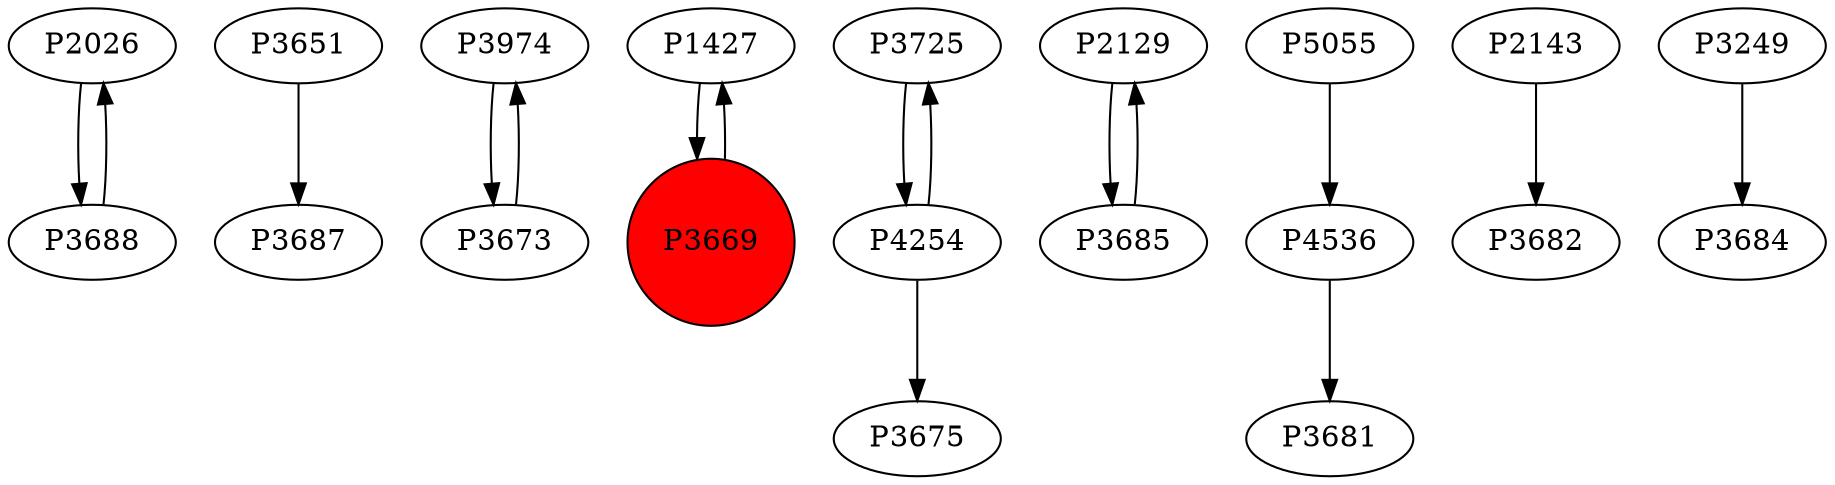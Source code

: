 digraph {
	P2026 -> P3688
	P3651 -> P3687
	P3974 -> P3673
	P1427 -> P3669
	P3669 -> P1427
	P3725 -> P4254
	P3688 -> P2026
	P2129 -> P3685
	P3673 -> P3974
	P4536 -> P3681
	P2143 -> P3682
	P4254 -> P3725
	P4254 -> P3675
	P3685 -> P2129
	P5055 -> P4536
	P3249 -> P3684
	P3669 [shape=circle]
	P3669 [style=filled]
	P3669 [fillcolor=red]
}